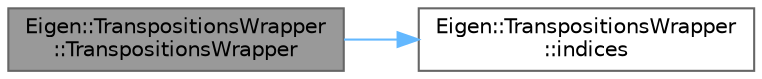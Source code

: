 digraph "Eigen::TranspositionsWrapper::TranspositionsWrapper"
{
 // LATEX_PDF_SIZE
  bgcolor="transparent";
  edge [fontname=Helvetica,fontsize=10,labelfontname=Helvetica,labelfontsize=10];
  node [fontname=Helvetica,fontsize=10,shape=box,height=0.2,width=0.4];
  rankdir="LR";
  Node1 [id="Node000001",label="Eigen::TranspositionsWrapper\l::TranspositionsWrapper",height=0.2,width=0.4,color="gray40", fillcolor="grey60", style="filled", fontcolor="black",tooltip=" "];
  Node1 -> Node2 [id="edge1_Node000001_Node000002",color="steelblue1",style="solid",tooltip=" "];
  Node2 [id="Node000002",label="Eigen::TranspositionsWrapper\l::indices",height=0.2,width=0.4,color="grey40", fillcolor="white", style="filled",URL="$class_eigen_1_1_transpositions_wrapper.html#aed0aa8ee16e57a51bb170bc190507b22",tooltip=" "];
}
